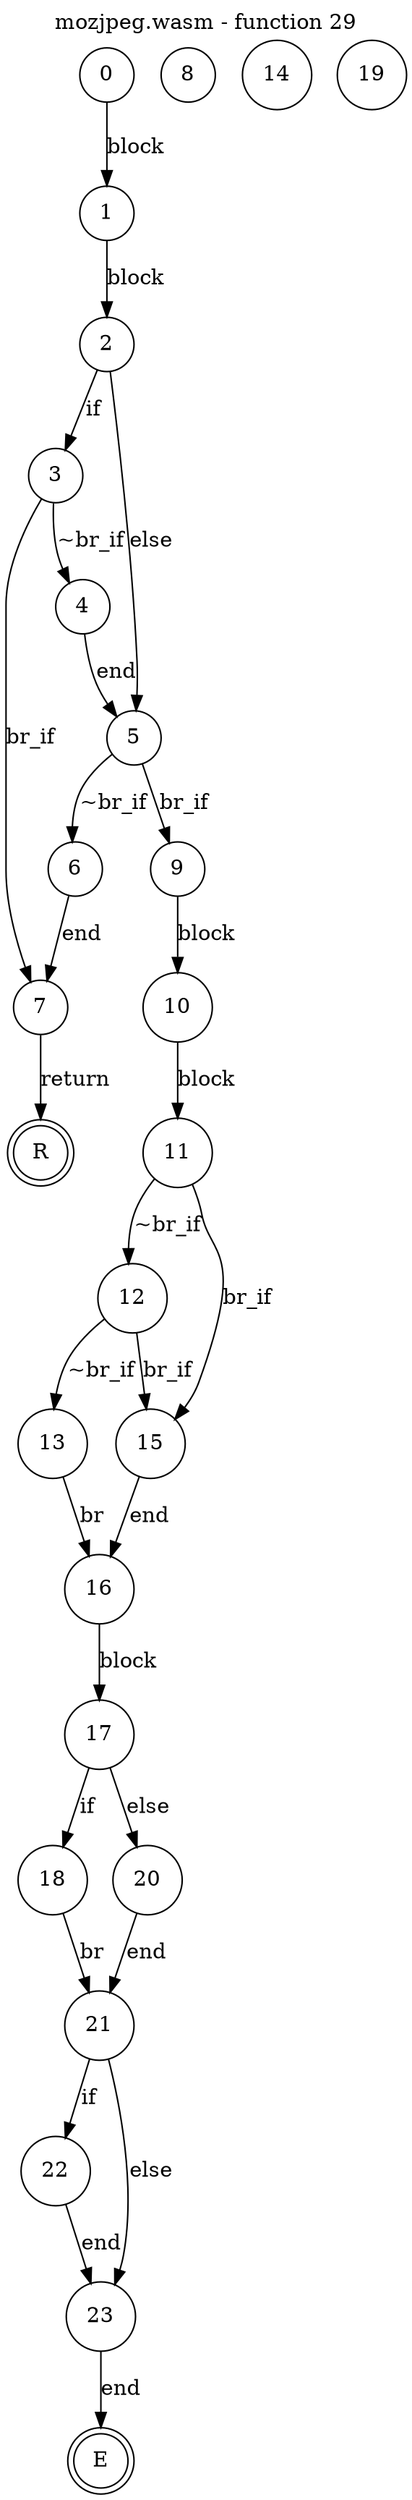 digraph finite_state_machine {
    label = "mozjpeg.wasm - function 29"
    labelloc =  t
    labelfontsize = 16
    labelfontcolor = black
    labelfontname = "Helvetica"
    node [shape = doublecircle]; E R ;
node [shape=circle, fontcolor=black, style="", label="0"]0
node [shape=circle, fontcolor=black, style="", label="1"]1
node [shape=circle, fontcolor=black, style="", label="2"]2
node [shape=circle, fontcolor=black, style="", label="3"]3
node [shape=circle, fontcolor=black, style="", label="4"]4
node [shape=circle, fontcolor=black, style="", label="5"]5
node [shape=circle, fontcolor=black, style="", label="6"]6
node [shape=circle, fontcolor=black, style="", label="7"]7
node [shape=circle, fontcolor=black, style="", label="8"]8
node [shape=circle, fontcolor=black, style="", label="9"]9
node [shape=circle, fontcolor=black, style="", label="10"]10
node [shape=circle, fontcolor=black, style="", label="11"]11
node [shape=circle, fontcolor=black, style="", label="12"]12
node [shape=circle, fontcolor=black, style="", label="13"]13
node [shape=circle, fontcolor=black, style="", label="14"]14
node [shape=circle, fontcolor=black, style="", label="15"]15
node [shape=circle, fontcolor=black, style="", label="16"]16
node [shape=circle, fontcolor=black, style="", label="17"]17
node [shape=circle, fontcolor=black, style="", label="18"]18
node [shape=circle, fontcolor=black, style="", label="19"]19
node [shape=circle, fontcolor=black, style="", label="20"]20
node [shape=circle, fontcolor=black, style="", label="21"]21
node [shape=circle, fontcolor=black, style="", label="22"]22
node [shape=circle, fontcolor=black, style="", label="23"]23
node [shape=circle, fontcolor=black, style="", label="E"]E
node [shape=circle, fontcolor=black, style="", label="R"]R
    0 -> 1[label="block"];
    1 -> 2[label="block"];
    2 -> 3[label="if"];
    2 -> 5[label="else"];
    3 -> 4[label="~br_if"];
    3 -> 7[label="br_if"];
    4 -> 5[label="end"];
    5 -> 6[label="~br_if"];
    5 -> 9[label="br_if"];
    6 -> 7[label="end"];
    7 -> R[label="return"];
    9 -> 10[label="block"];
    10 -> 11[label="block"];
    11 -> 12[label="~br_if"];
    11 -> 15[label="br_if"];
    12 -> 13[label="~br_if"];
    12 -> 15[label="br_if"];
    13 -> 16[label="br"];
    15 -> 16[label="end"];
    16 -> 17[label="block"];
    17 -> 18[label="if"];
    17 -> 20[label="else"];
    18 -> 21[label="br"];
    20 -> 21[label="end"];
    21 -> 22[label="if"];
    21 -> 23[label="else"];
    22 -> 23[label="end"];
    23 -> E[label="end"];
}

